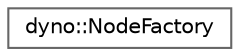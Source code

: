 digraph "Graphical Class Hierarchy"
{
 // LATEX_PDF_SIZE
  bgcolor="transparent";
  edge [fontname=Helvetica,fontsize=10,labelfontname=Helvetica,labelfontsize=10];
  node [fontname=Helvetica,fontsize=10,shape=box,height=0.2,width=0.4];
  rankdir="LR";
  Node0 [id="Node000000",label="dyno::NodeFactory",height=0.2,width=0.4,color="grey40", fillcolor="white", style="filled",URL="$classdyno_1_1_node_factory.html",tooltip=" "];
}
